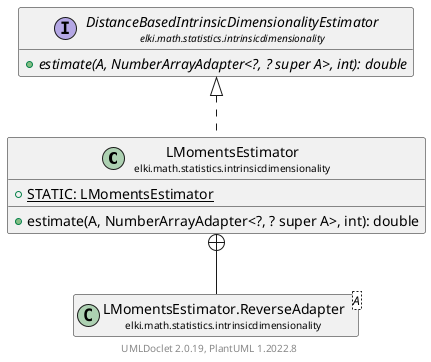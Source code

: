 @startuml
    remove .*\.(Instance|Par|Parameterizer|Factory)$
    set namespaceSeparator none
    hide empty fields
    hide empty methods

    class "<size:14>LMomentsEstimator\n<size:10>elki.math.statistics.intrinsicdimensionality" as elki.math.statistics.intrinsicdimensionality.LMomentsEstimator [[LMomentsEstimator.html]] {
        {static} +STATIC: LMomentsEstimator
        +estimate(A, NumberArrayAdapter<?, ? super A>, int): double
    }

    interface "<size:14>DistanceBasedIntrinsicDimensionalityEstimator\n<size:10>elki.math.statistics.intrinsicdimensionality" as elki.math.statistics.intrinsicdimensionality.DistanceBasedIntrinsicDimensionalityEstimator [[DistanceBasedIntrinsicDimensionalityEstimator.html]] {
        {abstract} +estimate(A, NumberArrayAdapter<?, ? super A>, int): double
    }
    class "<size:14>LMomentsEstimator.ReverseAdapter\n<size:10>elki.math.statistics.intrinsicdimensionality" as elki.math.statistics.intrinsicdimensionality.LMomentsEstimator.ReverseAdapter<A>
    class "<size:14>LMomentsEstimator.Par\n<size:10>elki.math.statistics.intrinsicdimensionality" as elki.math.statistics.intrinsicdimensionality.LMomentsEstimator.Par [[LMomentsEstimator.Par.html]]

    elki.math.statistics.intrinsicdimensionality.DistanceBasedIntrinsicDimensionalityEstimator <|.. elki.math.statistics.intrinsicdimensionality.LMomentsEstimator
    elki.math.statistics.intrinsicdimensionality.LMomentsEstimator +-- elki.math.statistics.intrinsicdimensionality.LMomentsEstimator.ReverseAdapter
    elki.math.statistics.intrinsicdimensionality.LMomentsEstimator +-- elki.math.statistics.intrinsicdimensionality.LMomentsEstimator.Par

    center footer UMLDoclet 2.0.19, PlantUML 1.2022.8
@enduml
